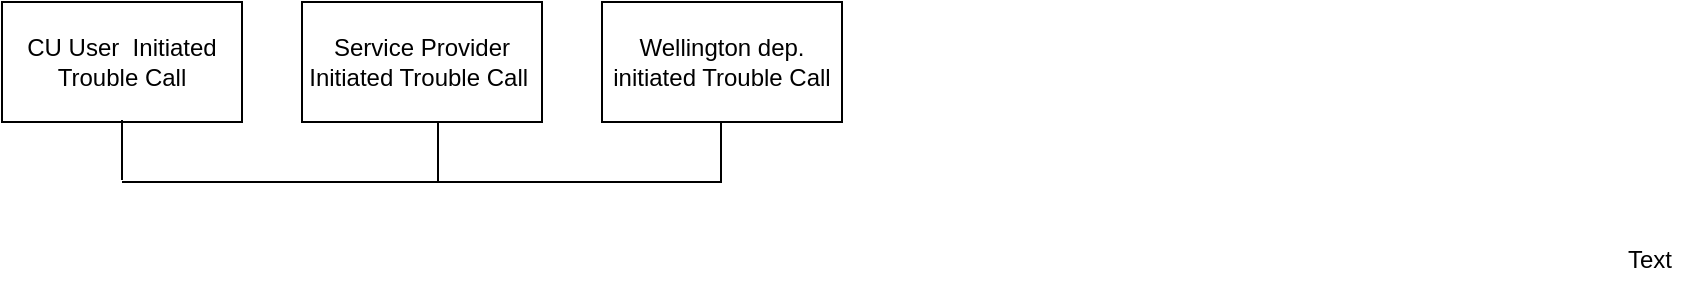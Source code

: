 <mxfile version="10.5.3" type="github"><diagram id="KJ2_a53D1GGo8SrAXgwF" name="Page-1"><mxGraphModel dx="1009" dy="534" grid="1" gridSize="10" guides="1" tooltips="1" connect="1" arrows="1" fold="1" page="1" pageScale="1" pageWidth="827" pageHeight="1169" math="0" shadow="0"><root><mxCell id="0"/><mxCell id="1" parent="0"/><mxCell id="iHK0S9fnu3YOMKMNiOSD-1" value="CU User&amp;nbsp; Initiated Trouble Call" style="rounded=0;whiteSpace=wrap;html=1;" vertex="1" parent="1"><mxGeometry x="20" y="20" width="120" height="60" as="geometry"/></mxCell><mxCell id="iHK0S9fnu3YOMKMNiOSD-2" value="Wellington dep. initiated Trouble Call" style="rounded=0;whiteSpace=wrap;html=1;" vertex="1" parent="1"><mxGeometry x="320" y="20" width="120" height="60" as="geometry"/></mxCell><mxCell id="iHK0S9fnu3YOMKMNiOSD-3" value="Service Provider Initiated Trouble Call&amp;nbsp;" style="rounded=0;whiteSpace=wrap;html=1;" vertex="1" parent="1"><mxGeometry x="170" y="20" width="120" height="60" as="geometry"/></mxCell><mxCell id="iHK0S9fnu3YOMKMNiOSD-5" value="" style="endArrow=none;html=1;" edge="1" parent="1"><mxGeometry width="50" height="50" relative="1" as="geometry"><mxPoint x="80" y="109" as="sourcePoint"/><mxPoint x="80" y="79" as="targetPoint"/><Array as="points"><mxPoint x="80" y="79"/></Array></mxGeometry></mxCell><mxCell id="iHK0S9fnu3YOMKMNiOSD-8" value="" style="endArrow=none;html=1;" edge="1" parent="1"><mxGeometry width="50" height="50" relative="1" as="geometry"><mxPoint x="238" y="110" as="sourcePoint"/><mxPoint x="238" y="80" as="targetPoint"/></mxGeometry></mxCell><mxCell id="iHK0S9fnu3YOMKMNiOSD-10" value="" style="endArrow=none;html=1;" edge="1" parent="1"><mxGeometry width="50" height="50" relative="1" as="geometry"><mxPoint x="379.5" y="110" as="sourcePoint"/><mxPoint x="379.5" y="80" as="targetPoint"/><Array as="points"><mxPoint x="379.5" y="80"/></Array></mxGeometry></mxCell><mxCell id="iHK0S9fnu3YOMKMNiOSD-11" value="" style="endArrow=none;html=1;" edge="1" parent="1"><mxGeometry width="50" height="50" relative="1" as="geometry"><mxPoint x="80" y="110" as="sourcePoint"/><mxPoint x="380" y="110" as="targetPoint"/></mxGeometry></mxCell><mxCell id="iHK0S9fnu3YOMKMNiOSD-13" value="Text" style="text;html=1;resizable=0;points=[];autosize=1;align=left;verticalAlign=top;spacingTop=-4;" vertex="1" parent="1"><mxGeometry x="831" y="139" width="40" height="20" as="geometry"/></mxCell></root></mxGraphModel></diagram></mxfile>